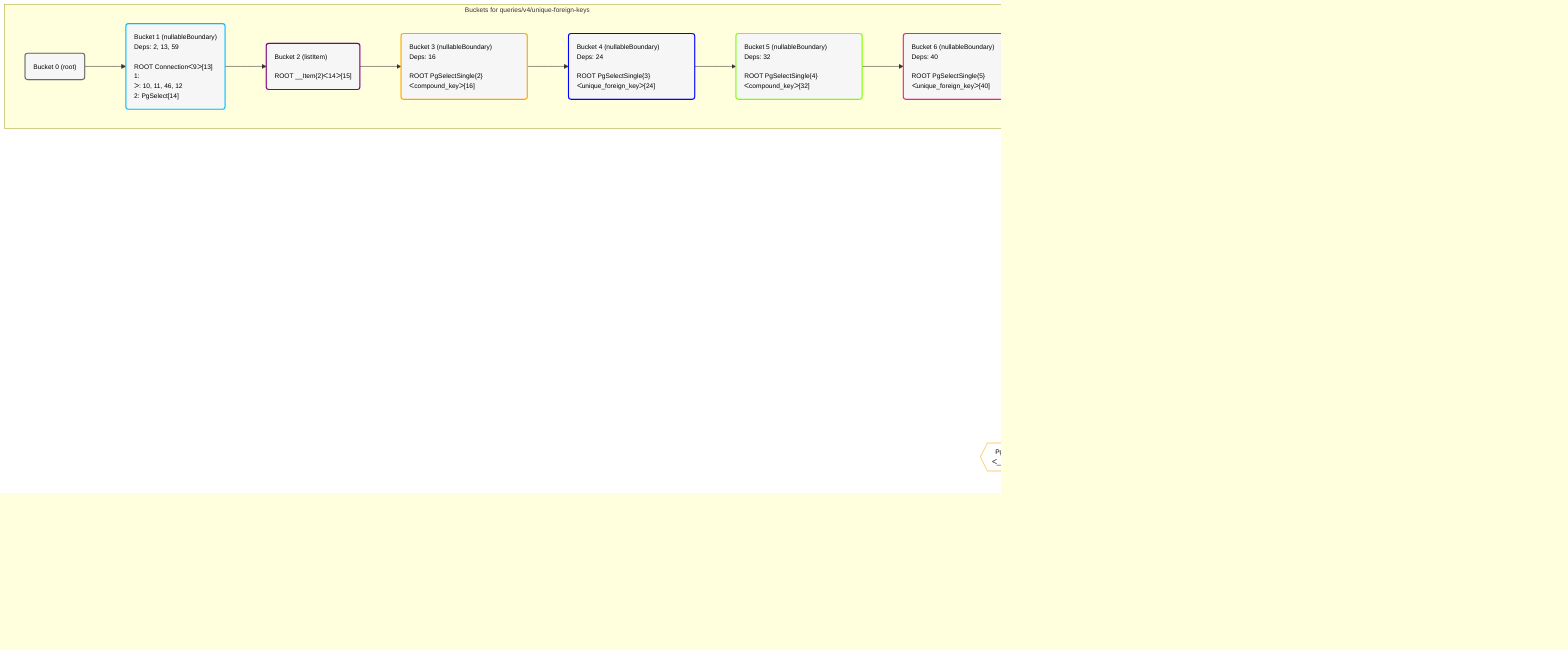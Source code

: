 %%{init: {'themeVariables': { 'fontSize': '12px'}}}%%
graph TD
    classDef path fill:#eee,stroke:#000,color:#000
    classDef plan fill:#fff,stroke-width:1px,color:#000
    classDef itemplan fill:#fff,stroke-width:2px,color:#000
    classDef unbatchedplan fill:#dff,stroke-width:1px,color:#000
    classDef sideeffectplan fill:#fcc,stroke-width:2px,color:#000
    classDef bucket fill:#f6f6f6,color:#000,stroke-width:2px,text-align:left


    %% plan dependencies
    __Value2["__Value[2∈0] ➊<br />ᐸcontextᐳ"]:::plan
    __Value4["__Value[4∈0] ➊<br />ᐸrootValueᐳ"]:::plan
    Connection13{{"Connection[13∈0] ➊<br />ᐸ9ᐳ"}}:::plan
    Constant59{{"Constant[59∈0] ➊<br />ᐸ§{ cursorLower: null, cursorUpper: null, first: null, last: ᐳ"}}:::plan
    PgSelect14[["PgSelect[14∈1] ➊<br />ᐸcompound_keyᐳ"]]:::plan
    Object12{{"Object[12∈1] ➊<br />ᐸ{pgSettings,withPgClient}ᐳ"}}:::plan
    Lambda46{{"Lambda[46∈1] ➊<br />ᐸcalculateLimitAndOffsetSQLᐳ"}}:::plan
    Object12 & Connection13 & Lambda46 & Lambda46 & Lambda46 --> PgSelect14
    Access10{{"Access[10∈1] ➊<br />ᐸ2.pgSettingsᐳ"}}:::plan
    Access11{{"Access[11∈1] ➊<br />ᐸ2.withPgClientᐳ"}}:::plan
    Access10 & Access11 --> Object12
    __Value2 --> Access10
    __Value2 --> Access11
    Constant59 --> Lambda46
    __Item15[/"__Item[15∈2]<br />ᐸ14ᐳ"\]:::itemplan
    PgSelect14 ==> __Item15
    PgSelectSingle16{{"PgSelectSingle[16∈2]<br />ᐸcompound_keyᐳ"}}:::plan
    __Item15 --> PgSelectSingle16
    PgClassExpression17{{"PgClassExpression[17∈3]<br />ᐸ__compound...rson_id_1”ᐳ"}}:::plan
    PgSelectSingle16 --> PgClassExpression17
    PgClassExpression18{{"PgClassExpression[18∈3]<br />ᐸ__compound...rson_id_2”ᐳ"}}:::plan
    PgSelectSingle16 --> PgClassExpression18
    PgSelectSingle24{{"PgSelectSingle[24∈3]<br />ᐸunique_foreign_keyᐳ"}}:::plan
    PgSelectSingle16 --> PgSelectSingle24
    PgClassExpression25{{"PgClassExpression[25∈4]<br />ᐸ__unique_f...und_key_1”ᐳ"}}:::plan
    PgSelectSingle24 --> PgClassExpression25
    PgClassExpression26{{"PgClassExpression[26∈4]<br />ᐸ__unique_f...und_key_2”ᐳ"}}:::plan
    PgSelectSingle24 --> PgClassExpression26
    PgSelectSingle32{{"PgSelectSingle[32∈4]<br />ᐸcompound_keyᐳ"}}:::plan
    PgSelectSingle24 --> PgSelectSingle32
    PgClassExpression33{{"PgClassExpression[33∈5]<br />ᐸ__compound...rson_id_1”ᐳ"}}:::plan
    PgSelectSingle32 --> PgClassExpression33
    PgClassExpression34{{"PgClassExpression[34∈5]<br />ᐸ__compound...rson_id_2”ᐳ"}}:::plan
    PgSelectSingle32 --> PgClassExpression34
    PgSelectSingle40{{"PgSelectSingle[40∈5]<br />ᐸunique_foreign_keyᐳ"}}:::plan
    PgSelectSingle32 --> PgSelectSingle40
    PgClassExpression41{{"PgClassExpression[41∈6]<br />ᐸ__unique_f...und_key_1”ᐳ"}}:::plan
    PgSelectSingle40 --> PgClassExpression41
    PgClassExpression42{{"PgClassExpression[42∈6]<br />ᐸ__unique_f...und_key_2”ᐳ"}}:::plan
    PgSelectSingle40 --> PgClassExpression42

    %% define steps

    subgraph "Buckets for queries/v4/unique-foreign-keys"
    Bucket0("Bucket 0 (root)"):::bucket
    classDef bucket0 stroke:#696969
    class Bucket0,__Value2,__Value4,Connection13,Constant59 bucket0
    Bucket1("Bucket 1 (nullableBoundary)<br />Deps: 2, 13, 59<br /><br />ROOT Connectionᐸ9ᐳ[13]<br />1: <br />ᐳ: 10, 11, 46, 12<br />2: PgSelect[14]"):::bucket
    classDef bucket1 stroke:#00bfff
    class Bucket1,Access10,Access11,Object12,PgSelect14,Lambda46 bucket1
    Bucket2("Bucket 2 (listItem)<br /><br />ROOT __Item{2}ᐸ14ᐳ[15]"):::bucket
    classDef bucket2 stroke:#7f007f
    class Bucket2,__Item15,PgSelectSingle16 bucket2
    Bucket3("Bucket 3 (nullableBoundary)<br />Deps: 16<br /><br />ROOT PgSelectSingle{2}ᐸcompound_keyᐳ[16]"):::bucket
    classDef bucket3 stroke:#ffa500
    class Bucket3,PgClassExpression17,PgClassExpression18,PgSelectSingle24 bucket3
    Bucket4("Bucket 4 (nullableBoundary)<br />Deps: 24<br /><br />ROOT PgSelectSingle{3}ᐸunique_foreign_keyᐳ[24]"):::bucket
    classDef bucket4 stroke:#0000ff
    class Bucket4,PgClassExpression25,PgClassExpression26,PgSelectSingle32 bucket4
    Bucket5("Bucket 5 (nullableBoundary)<br />Deps: 32<br /><br />ROOT PgSelectSingle{4}ᐸcompound_keyᐳ[32]"):::bucket
    classDef bucket5 stroke:#7fff00
    class Bucket5,PgClassExpression33,PgClassExpression34,PgSelectSingle40 bucket5
    Bucket6("Bucket 6 (nullableBoundary)<br />Deps: 40<br /><br />ROOT PgSelectSingle{5}ᐸunique_foreign_keyᐳ[40]"):::bucket
    classDef bucket6 stroke:#ff1493
    class Bucket6,PgClassExpression41,PgClassExpression42 bucket6
    Bucket0 --> Bucket1
    Bucket1 --> Bucket2
    Bucket2 --> Bucket3
    Bucket3 --> Bucket4
    Bucket4 --> Bucket5
    Bucket5 --> Bucket6
    end
